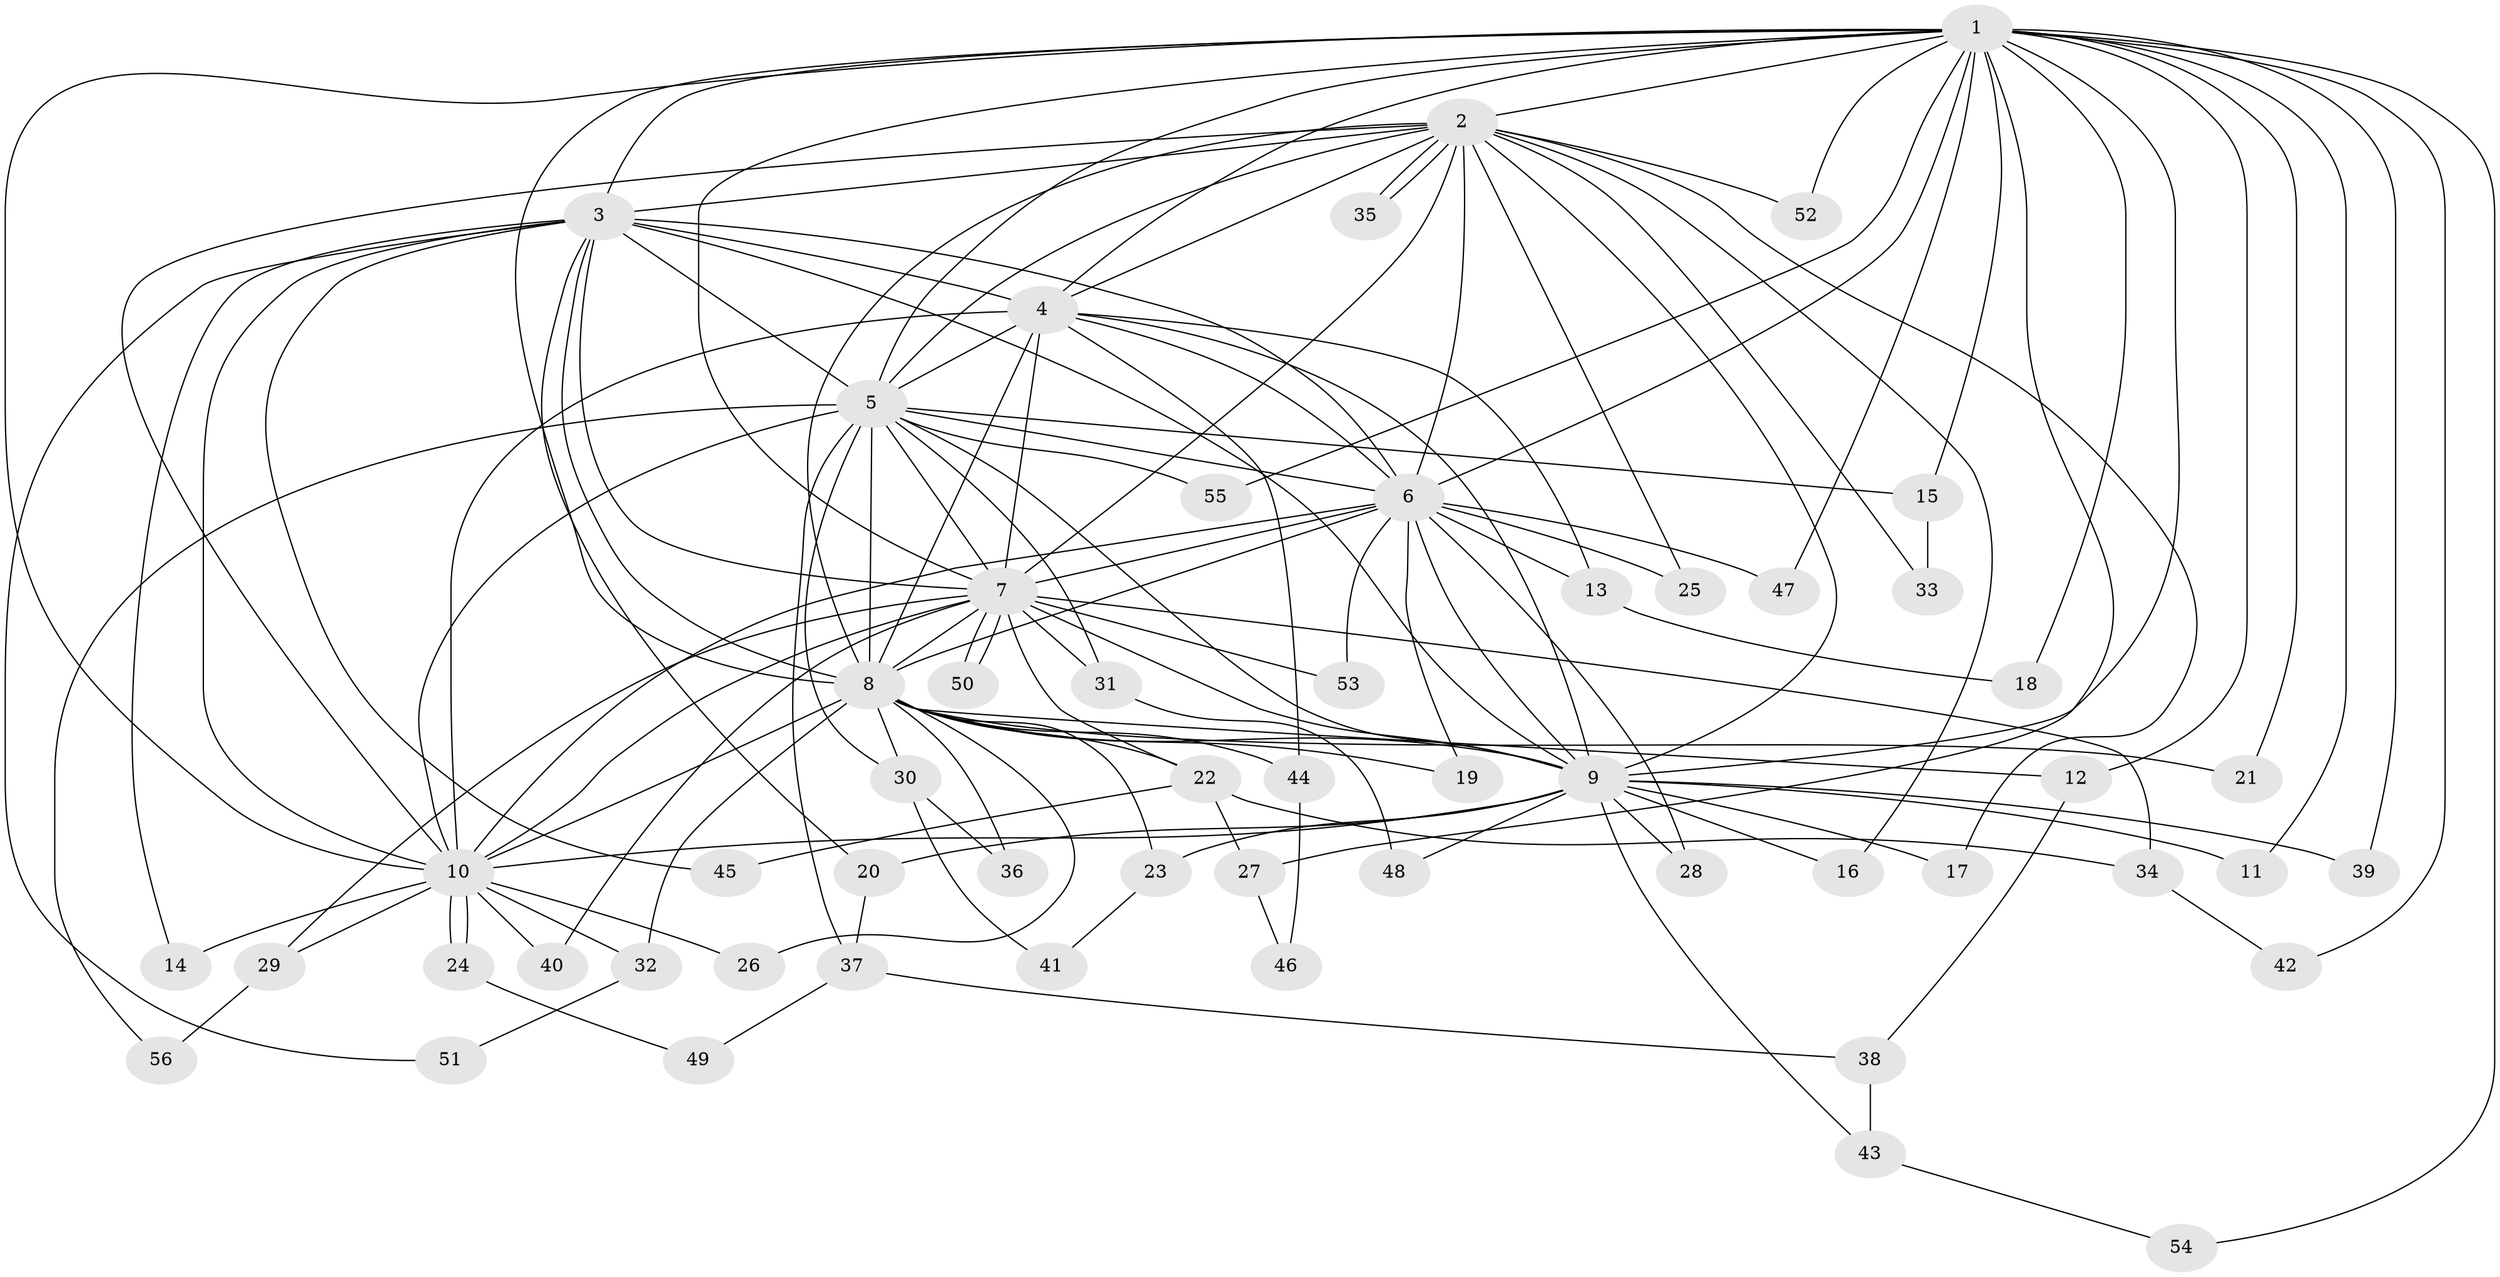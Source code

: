 // Generated by graph-tools (version 1.1) at 2025/49/03/09/25 03:49:37]
// undirected, 56 vertices, 137 edges
graph export_dot {
graph [start="1"]
  node [color=gray90,style=filled];
  1;
  2;
  3;
  4;
  5;
  6;
  7;
  8;
  9;
  10;
  11;
  12;
  13;
  14;
  15;
  16;
  17;
  18;
  19;
  20;
  21;
  22;
  23;
  24;
  25;
  26;
  27;
  28;
  29;
  30;
  31;
  32;
  33;
  34;
  35;
  36;
  37;
  38;
  39;
  40;
  41;
  42;
  43;
  44;
  45;
  46;
  47;
  48;
  49;
  50;
  51;
  52;
  53;
  54;
  55;
  56;
  1 -- 2;
  1 -- 3;
  1 -- 4;
  1 -- 5;
  1 -- 6;
  1 -- 7;
  1 -- 8;
  1 -- 9;
  1 -- 10;
  1 -- 11;
  1 -- 12;
  1 -- 15;
  1 -- 18;
  1 -- 21;
  1 -- 27;
  1 -- 39;
  1 -- 42;
  1 -- 47;
  1 -- 52;
  1 -- 54;
  1 -- 55;
  2 -- 3;
  2 -- 4;
  2 -- 5;
  2 -- 6;
  2 -- 7;
  2 -- 8;
  2 -- 9;
  2 -- 10;
  2 -- 16;
  2 -- 17;
  2 -- 25;
  2 -- 33;
  2 -- 35;
  2 -- 35;
  2 -- 52;
  3 -- 4;
  3 -- 5;
  3 -- 6;
  3 -- 7;
  3 -- 8;
  3 -- 9;
  3 -- 10;
  3 -- 14;
  3 -- 20;
  3 -- 45;
  3 -- 51;
  4 -- 5;
  4 -- 6;
  4 -- 7;
  4 -- 8;
  4 -- 9;
  4 -- 10;
  4 -- 13;
  4 -- 44;
  5 -- 6;
  5 -- 7;
  5 -- 8;
  5 -- 9;
  5 -- 10;
  5 -- 15;
  5 -- 30;
  5 -- 31;
  5 -- 37;
  5 -- 55;
  5 -- 56;
  6 -- 7;
  6 -- 8;
  6 -- 9;
  6 -- 10;
  6 -- 13;
  6 -- 19;
  6 -- 25;
  6 -- 28;
  6 -- 47;
  6 -- 53;
  7 -- 8;
  7 -- 9;
  7 -- 10;
  7 -- 22;
  7 -- 29;
  7 -- 31;
  7 -- 34;
  7 -- 40;
  7 -- 50;
  7 -- 50;
  7 -- 53;
  8 -- 9;
  8 -- 10;
  8 -- 12;
  8 -- 19;
  8 -- 21;
  8 -- 22;
  8 -- 23;
  8 -- 26;
  8 -- 30;
  8 -- 32;
  8 -- 36;
  8 -- 44;
  9 -- 10;
  9 -- 11;
  9 -- 16;
  9 -- 17;
  9 -- 20;
  9 -- 23;
  9 -- 28;
  9 -- 39;
  9 -- 43;
  9 -- 48;
  10 -- 14;
  10 -- 24;
  10 -- 24;
  10 -- 26;
  10 -- 29;
  10 -- 32;
  10 -- 40;
  12 -- 38;
  13 -- 18;
  15 -- 33;
  20 -- 37;
  22 -- 27;
  22 -- 34;
  22 -- 45;
  23 -- 41;
  24 -- 49;
  27 -- 46;
  29 -- 56;
  30 -- 36;
  30 -- 41;
  31 -- 48;
  32 -- 51;
  34 -- 42;
  37 -- 38;
  37 -- 49;
  38 -- 43;
  43 -- 54;
  44 -- 46;
}
